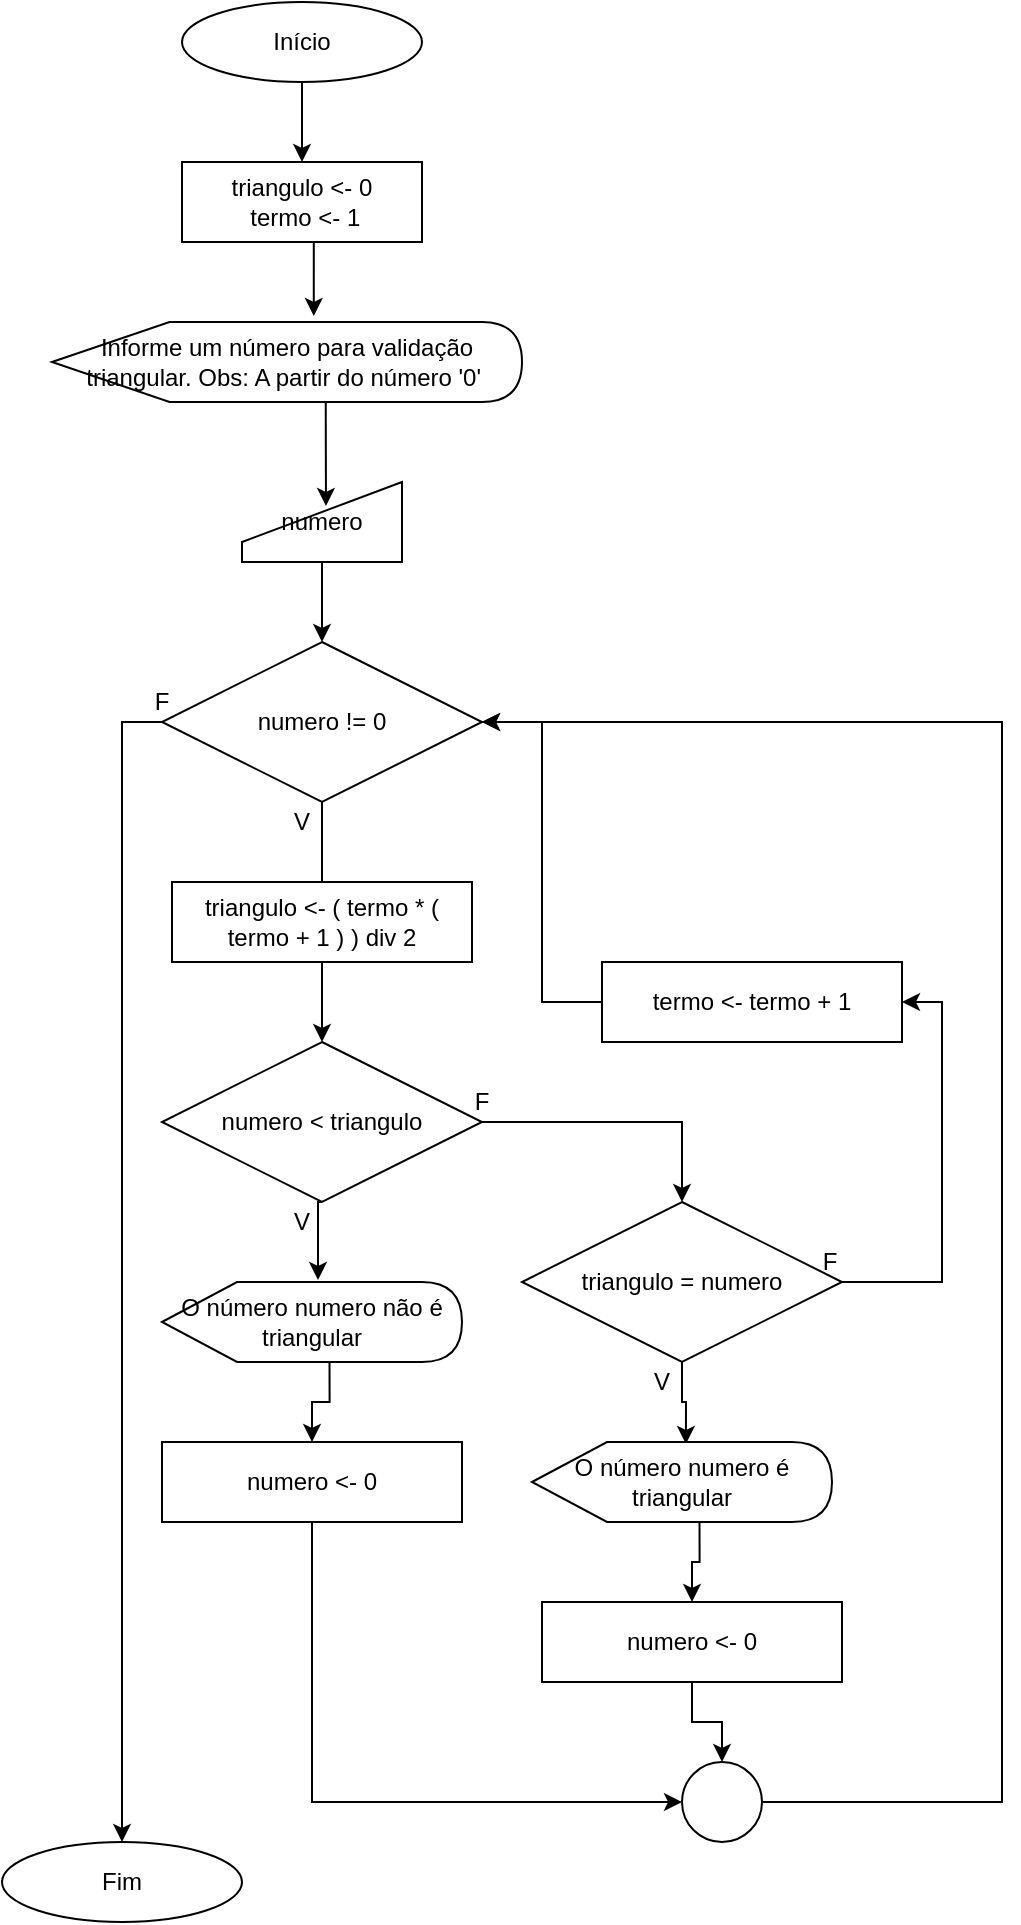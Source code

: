 <mxfile version="14.6.5" type="device"><diagram id="Y5WXKstJo5Wu_lIsVNIk" name="Page-1"><mxGraphModel dx="1935" dy="1549" grid="1" gridSize="10" guides="1" tooltips="1" connect="1" arrows="1" fold="1" page="1" pageScale="1" pageWidth="827" pageHeight="1169" math="0" shadow="0"><root><mxCell id="0"/><mxCell id="1" parent="0"/><mxCell id="j0UNUP0FPxm6FEkCbfm9-30" style="edgeStyle=orthogonalEdgeStyle;rounded=0;orthogonalLoop=1;jettySize=auto;html=1;exitX=0.5;exitY=1;exitDx=0;exitDy=0;entryX=0.5;entryY=0;entryDx=0;entryDy=0;" parent="1" source="j0UNUP0FPxm6FEkCbfm9-1" target="j0UNUP0FPxm6FEkCbfm9-29" edge="1"><mxGeometry relative="1" as="geometry"/></mxCell><mxCell id="j0UNUP0FPxm6FEkCbfm9-1" value="Início" style="ellipse;whiteSpace=wrap;html=1;" parent="1" vertex="1"><mxGeometry x="70" y="-120" width="120" height="40" as="geometry"/></mxCell><mxCell id="j0UNUP0FPxm6FEkCbfm9-2" value="Fim" style="ellipse;whiteSpace=wrap;html=1;" parent="1" vertex="1"><mxGeometry x="-20" y="800" width="120" height="40" as="geometry"/></mxCell><mxCell id="j0UNUP0FPxm6FEkCbfm9-26" style="edgeStyle=orthogonalEdgeStyle;rounded=0;orthogonalLoop=1;jettySize=auto;html=1;exitX=0;exitY=0;exitDx=136.875;exitDy=40;exitPerimeter=0;entryX=0.525;entryY=0.3;entryDx=0;entryDy=0;entryPerimeter=0;" parent="1" source="j0UNUP0FPxm6FEkCbfm9-3" target="j0UNUP0FPxm6FEkCbfm9-4" edge="1"><mxGeometry relative="1" as="geometry"/></mxCell><mxCell id="j0UNUP0FPxm6FEkCbfm9-3" value="Informe um número para validação triangular. Obs: A partir do número '0'&amp;nbsp;" style="shape=display;whiteSpace=wrap;html=1;" parent="1" vertex="1"><mxGeometry x="5" y="40" width="235" height="40" as="geometry"/></mxCell><mxCell id="j0UNUP0FPxm6FEkCbfm9-70" style="edgeStyle=orthogonalEdgeStyle;rounded=0;orthogonalLoop=1;jettySize=auto;html=1;exitX=0.5;exitY=1;exitDx=0;exitDy=0;entryX=0.5;entryY=0;entryDx=0;entryDy=0;" parent="1" source="j0UNUP0FPxm6FEkCbfm9-4" target="j0UNUP0FPxm6FEkCbfm9-9" edge="1"><mxGeometry relative="1" as="geometry"/></mxCell><mxCell id="j0UNUP0FPxm6FEkCbfm9-4" value="numero" style="shape=manualInput;whiteSpace=wrap;html=1;" parent="1" vertex="1"><mxGeometry x="100" y="120" width="80" height="40" as="geometry"/></mxCell><mxCell id="j0UNUP0FPxm6FEkCbfm9-111" style="edgeStyle=orthogonalEdgeStyle;rounded=0;orthogonalLoop=1;jettySize=auto;html=1;exitX=0;exitY=0.5;exitDx=0;exitDy=0;entryX=0.5;entryY=0;entryDx=0;entryDy=0;" parent="1" source="j0UNUP0FPxm6FEkCbfm9-9" target="j0UNUP0FPxm6FEkCbfm9-2" edge="1"><mxGeometry relative="1" as="geometry"/></mxCell><mxCell id="j0UNUP0FPxm6FEkCbfm9-9" value="numero != 0" style="rhombus;whiteSpace=wrap;html=1;" parent="1" vertex="1"><mxGeometry x="60" y="200" width="160" height="80" as="geometry"/></mxCell><mxCell id="j0UNUP0FPxm6FEkCbfm9-11" value="V" style="text;html=1;strokeColor=none;fillColor=none;align=center;verticalAlign=middle;whiteSpace=wrap;rounded=0;" parent="1" vertex="1"><mxGeometry x="110" y="280" width="40" height="20" as="geometry"/></mxCell><mxCell id="j0UNUP0FPxm6FEkCbfm9-12" value="F" style="text;html=1;strokeColor=none;fillColor=none;align=center;verticalAlign=middle;whiteSpace=wrap;rounded=0;" parent="1" vertex="1"><mxGeometry x="40" y="220" width="40" height="20" as="geometry"/></mxCell><mxCell id="j0UNUP0FPxm6FEkCbfm9-31" style="edgeStyle=orthogonalEdgeStyle;rounded=0;orthogonalLoop=1;jettySize=auto;html=1;exitX=0.5;exitY=1;exitDx=0;exitDy=0;entryX=0.557;entryY=-0.075;entryDx=0;entryDy=0;entryPerimeter=0;" parent="1" source="j0UNUP0FPxm6FEkCbfm9-29" target="j0UNUP0FPxm6FEkCbfm9-3" edge="1"><mxGeometry relative="1" as="geometry"/></mxCell><mxCell id="j0UNUP0FPxm6FEkCbfm9-29" value="triangulo &amp;lt;- 0&lt;br&gt;&amp;nbsp;termo &amp;lt;- 1" style="rounded=0;whiteSpace=wrap;html=1;" parent="1" vertex="1"><mxGeometry x="70" y="-40" width="120" height="40" as="geometry"/></mxCell><mxCell id="j0UNUP0FPxm6FEkCbfm9-77" style="edgeStyle=orthogonalEdgeStyle;rounded=0;orthogonalLoop=1;jettySize=auto;html=1;exitX=0.5;exitY=1;exitDx=0;exitDy=0;entryX=0.52;entryY=-0.025;entryDx=0;entryDy=0;entryPerimeter=0;" parent="1" source="j0UNUP0FPxm6FEkCbfm9-69" target="j0UNUP0FPxm6FEkCbfm9-74" edge="1"><mxGeometry relative="1" as="geometry"/></mxCell><mxCell id="j0UNUP0FPxm6FEkCbfm9-98" style="edgeStyle=orthogonalEdgeStyle;rounded=0;orthogonalLoop=1;jettySize=auto;html=1;exitX=1;exitY=0.5;exitDx=0;exitDy=0;entryX=0.5;entryY=0;entryDx=0;entryDy=0;" parent="1" source="j0UNUP0FPxm6FEkCbfm9-69" target="j0UNUP0FPxm6FEkCbfm9-76" edge="1"><mxGeometry relative="1" as="geometry"/></mxCell><mxCell id="j0UNUP0FPxm6FEkCbfm9-69" value="numero &amp;lt; triangulo" style="rhombus;whiteSpace=wrap;html=1;" parent="1" vertex="1"><mxGeometry x="60" y="400" width="160" height="80" as="geometry"/></mxCell><mxCell id="j0UNUP0FPxm6FEkCbfm9-73" style="edgeStyle=orthogonalEdgeStyle;rounded=0;orthogonalLoop=1;jettySize=auto;html=1;exitX=0.5;exitY=1;exitDx=0;exitDy=0;entryX=0.5;entryY=0;entryDx=0;entryDy=0;" parent="1" source="j0UNUP0FPxm6FEkCbfm9-34" target="j0UNUP0FPxm6FEkCbfm9-69" edge="1"><mxGeometry relative="1" as="geometry"/></mxCell><mxCell id="j0UNUP0FPxm6FEkCbfm9-34" value="triangulo &amp;lt;- ( termo * ( termo + 1 ) ) div 2" style="rounded=0;whiteSpace=wrap;html=1;" parent="1" vertex="1"><mxGeometry x="65" y="320" width="150" height="40" as="geometry"/></mxCell><mxCell id="j0UNUP0FPxm6FEkCbfm9-72" value="" style="edgeStyle=orthogonalEdgeStyle;rounded=0;orthogonalLoop=1;jettySize=auto;html=1;exitX=0.5;exitY=1;exitDx=0;exitDy=0;entryX=0.5;entryY=0;entryDx=0;entryDy=0;endArrow=none;" parent="1" source="j0UNUP0FPxm6FEkCbfm9-9" target="j0UNUP0FPxm6FEkCbfm9-34" edge="1"><mxGeometry relative="1" as="geometry"><mxPoint x="140" y="280" as="sourcePoint"/><mxPoint x="140" y="480" as="targetPoint"/></mxGeometry></mxCell><mxCell id="j0UNUP0FPxm6FEkCbfm9-84" style="edgeStyle=orthogonalEdgeStyle;rounded=0;orthogonalLoop=1;jettySize=auto;html=1;exitX=0;exitY=0;exitDx=83.75;exitDy=40;exitPerimeter=0;entryX=0.5;entryY=0;entryDx=0;entryDy=0;" parent="1" source="j0UNUP0FPxm6FEkCbfm9-74" target="j0UNUP0FPxm6FEkCbfm9-82" edge="1"><mxGeometry relative="1" as="geometry"/></mxCell><mxCell id="j0UNUP0FPxm6FEkCbfm9-74" value="O número numero não é triangular" style="shape=display;whiteSpace=wrap;html=1;" parent="1" vertex="1"><mxGeometry x="60" y="520" width="150" height="40" as="geometry"/></mxCell><mxCell id="j0UNUP0FPxm6FEkCbfm9-97" style="edgeStyle=orthogonalEdgeStyle;rounded=0;orthogonalLoop=1;jettySize=auto;html=1;exitX=0.5;exitY=1;exitDx=0;exitDy=0;entryX=0.513;entryY=0.025;entryDx=0;entryDy=0;entryPerimeter=0;" parent="1" source="j0UNUP0FPxm6FEkCbfm9-76" target="j0UNUP0FPxm6FEkCbfm9-80" edge="1"><mxGeometry relative="1" as="geometry"/></mxCell><mxCell id="j0UNUP0FPxm6FEkCbfm9-99" style="edgeStyle=orthogonalEdgeStyle;rounded=0;orthogonalLoop=1;jettySize=auto;html=1;exitX=1;exitY=0.5;exitDx=0;exitDy=0;entryX=1;entryY=0.5;entryDx=0;entryDy=0;" parent="1" source="j0UNUP0FPxm6FEkCbfm9-76" target="j0UNUP0FPxm6FEkCbfm9-88" edge="1"><mxGeometry relative="1" as="geometry"/></mxCell><mxCell id="j0UNUP0FPxm6FEkCbfm9-76" value="triangulo = numero" style="rhombus;whiteSpace=wrap;html=1;" parent="1" vertex="1"><mxGeometry x="240" y="480" width="160" height="80" as="geometry"/></mxCell><mxCell id="j0UNUP0FPxm6FEkCbfm9-86" style="edgeStyle=orthogonalEdgeStyle;rounded=0;orthogonalLoop=1;jettySize=auto;html=1;exitX=0;exitY=0;exitDx=83.75;exitDy=40;exitPerimeter=0;" parent="1" source="j0UNUP0FPxm6FEkCbfm9-80" target="j0UNUP0FPxm6FEkCbfm9-85" edge="1"><mxGeometry relative="1" as="geometry"/></mxCell><mxCell id="j0UNUP0FPxm6FEkCbfm9-80" value="O número numero é triangular" style="shape=display;whiteSpace=wrap;html=1;" parent="1" vertex="1"><mxGeometry x="245" y="600" width="150" height="40" as="geometry"/></mxCell><mxCell id="j0UNUP0FPxm6FEkCbfm9-104" style="edgeStyle=orthogonalEdgeStyle;rounded=0;orthogonalLoop=1;jettySize=auto;html=1;exitX=0.5;exitY=1;exitDx=0;exitDy=0;entryX=0;entryY=0.5;entryDx=0;entryDy=0;" parent="1" source="j0UNUP0FPxm6FEkCbfm9-82" target="j0UNUP0FPxm6FEkCbfm9-102" edge="1"><mxGeometry relative="1" as="geometry"/></mxCell><mxCell id="j0UNUP0FPxm6FEkCbfm9-82" value="numero &amp;lt;- 0" style="rounded=0;whiteSpace=wrap;html=1;" parent="1" vertex="1"><mxGeometry x="60" y="600" width="150" height="40" as="geometry"/></mxCell><mxCell id="j0UNUP0FPxm6FEkCbfm9-108" style="edgeStyle=orthogonalEdgeStyle;rounded=0;orthogonalLoop=1;jettySize=auto;html=1;exitX=0.5;exitY=1;exitDx=0;exitDy=0;entryX=0.5;entryY=0;entryDx=0;entryDy=0;" parent="1" source="j0UNUP0FPxm6FEkCbfm9-85" target="j0UNUP0FPxm6FEkCbfm9-102" edge="1"><mxGeometry relative="1" as="geometry"/></mxCell><mxCell id="j0UNUP0FPxm6FEkCbfm9-85" value="numero &amp;lt;- 0" style="rounded=0;whiteSpace=wrap;html=1;" parent="1" vertex="1"><mxGeometry x="250" y="680" width="150" height="40" as="geometry"/></mxCell><mxCell id="j0UNUP0FPxm6FEkCbfm9-101" style="edgeStyle=orthogonalEdgeStyle;rounded=0;orthogonalLoop=1;jettySize=auto;html=1;exitX=0;exitY=0.5;exitDx=0;exitDy=0;entryX=1;entryY=0.5;entryDx=0;entryDy=0;" parent="1" source="j0UNUP0FPxm6FEkCbfm9-88" target="j0UNUP0FPxm6FEkCbfm9-9" edge="1"><mxGeometry relative="1" as="geometry"/></mxCell><mxCell id="j0UNUP0FPxm6FEkCbfm9-88" value="termo &amp;lt;- termo + 1" style="rounded=0;whiteSpace=wrap;html=1;" parent="1" vertex="1"><mxGeometry x="280" y="360" width="150" height="40" as="geometry"/></mxCell><mxCell id="j0UNUP0FPxm6FEkCbfm9-89" value="V" style="text;html=1;strokeColor=none;fillColor=none;align=center;verticalAlign=middle;whiteSpace=wrap;rounded=0;" parent="1" vertex="1"><mxGeometry x="110" y="480" width="40" height="20" as="geometry"/></mxCell><mxCell id="j0UNUP0FPxm6FEkCbfm9-90" value="F" style="text;html=1;strokeColor=none;fillColor=none;align=center;verticalAlign=middle;whiteSpace=wrap;rounded=0;" parent="1" vertex="1"><mxGeometry x="374" y="500" width="40" height="20" as="geometry"/></mxCell><mxCell id="j0UNUP0FPxm6FEkCbfm9-91" value="F" style="text;html=1;strokeColor=none;fillColor=none;align=center;verticalAlign=middle;whiteSpace=wrap;rounded=0;" parent="1" vertex="1"><mxGeometry x="200" y="420" width="40" height="20" as="geometry"/></mxCell><mxCell id="j0UNUP0FPxm6FEkCbfm9-92" value="V" style="text;html=1;strokeColor=none;fillColor=none;align=center;verticalAlign=middle;whiteSpace=wrap;rounded=0;" parent="1" vertex="1"><mxGeometry x="290" y="560" width="40" height="20" as="geometry"/></mxCell><mxCell id="j0UNUP0FPxm6FEkCbfm9-109" style="edgeStyle=orthogonalEdgeStyle;rounded=0;orthogonalLoop=1;jettySize=auto;html=1;exitX=1;exitY=0.5;exitDx=0;exitDy=0;entryX=1;entryY=0.5;entryDx=0;entryDy=0;" parent="1" source="j0UNUP0FPxm6FEkCbfm9-102" target="j0UNUP0FPxm6FEkCbfm9-9" edge="1"><mxGeometry relative="1" as="geometry"><Array as="points"><mxPoint x="480" y="780"/><mxPoint x="480" y="240"/></Array></mxGeometry></mxCell><mxCell id="j0UNUP0FPxm6FEkCbfm9-102" value="" style="ellipse;whiteSpace=wrap;html=1;aspect=fixed;" parent="1" vertex="1"><mxGeometry x="320" y="760" width="40" height="40" as="geometry"/></mxCell></root></mxGraphModel></diagram></mxfile>